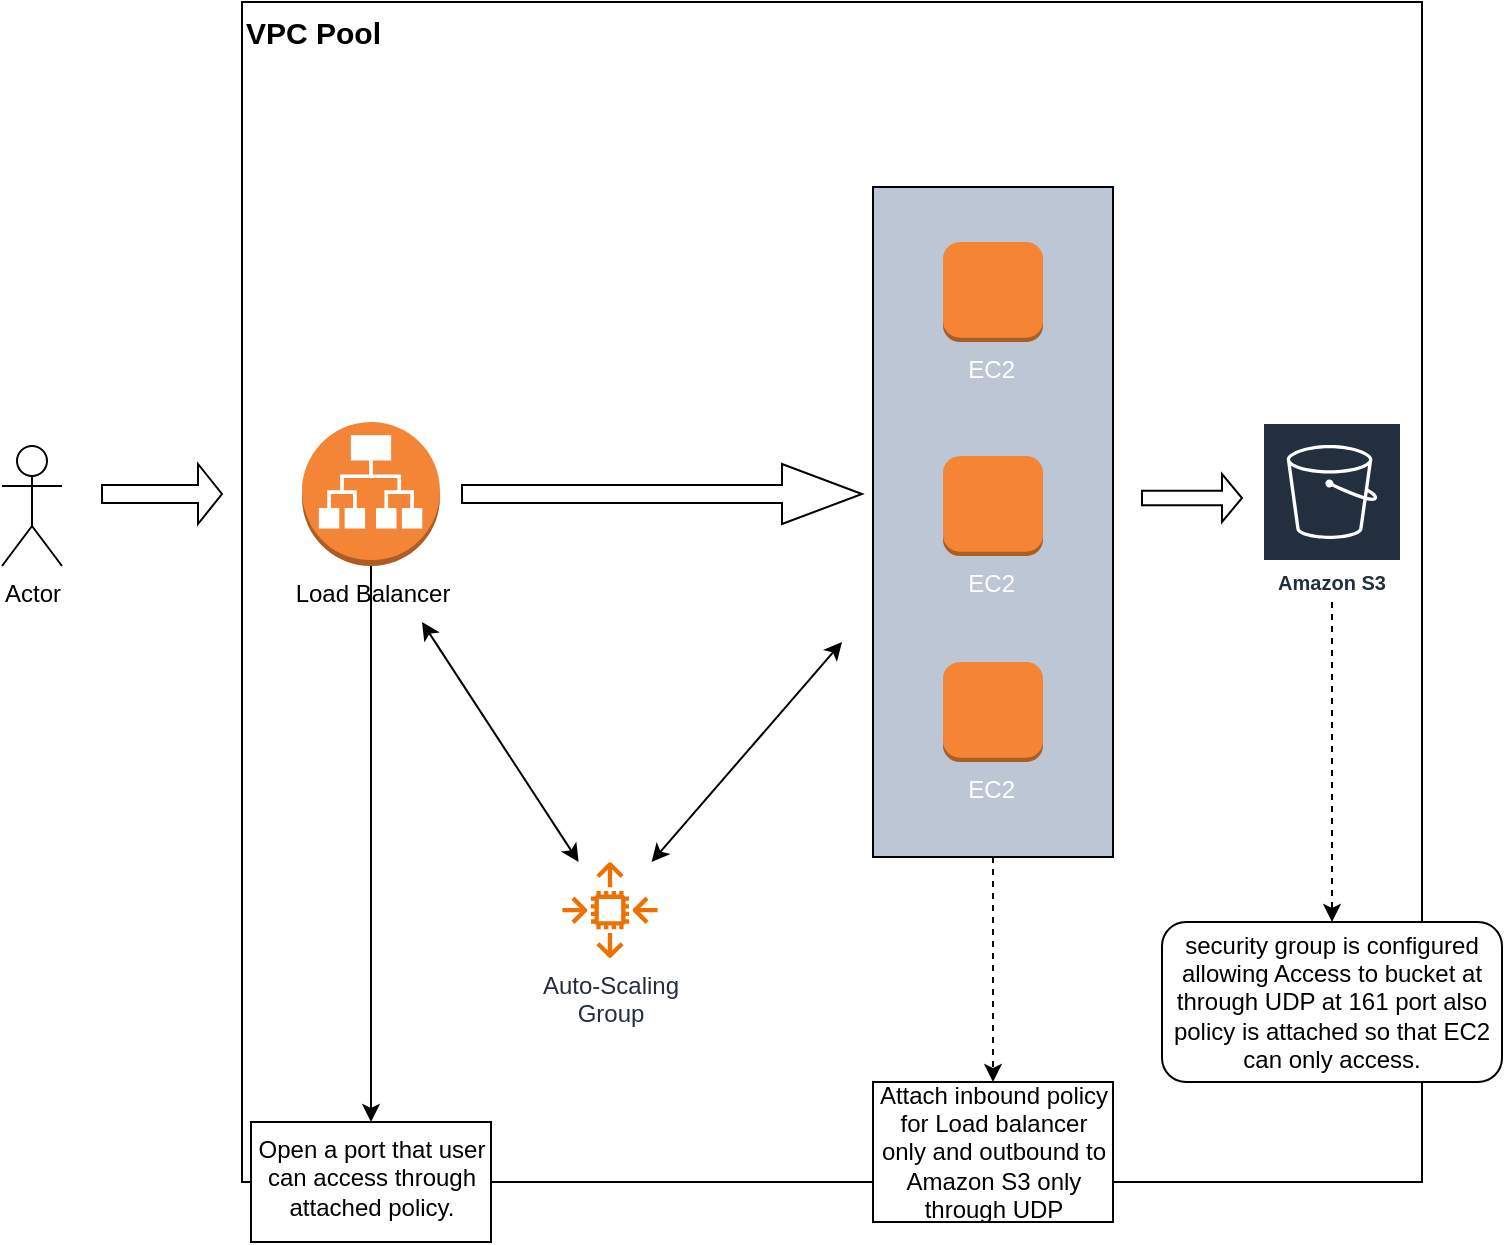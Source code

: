 <mxfile version="24.6.4" type="device">
  <diagram name="Page-1" id="-9OsC1TO6-S6ljZbmOX-">
    <mxGraphModel dx="984" dy="590" grid="1" gridSize="10" guides="1" tooltips="1" connect="1" arrows="1" fold="1" page="1" pageScale="1" pageWidth="827" pageHeight="1169" math="0" shadow="0">
      <root>
        <mxCell id="0" />
        <mxCell id="1" parent="0" />
        <mxCell id="WN1Grqr2-YKDf4w_fEuu-1" value="&lt;b&gt;&lt;font style=&quot;font-size: 15px;&quot;&gt;VPC Pool&lt;/font&gt;&lt;/b&gt;" style="whiteSpace=wrap;html=1;aspect=fixed;verticalAlign=top;align=left;" vertex="1" parent="1">
          <mxGeometry x="140" y="80" width="590" height="590" as="geometry" />
        </mxCell>
        <mxCell id="WN1Grqr2-YKDf4w_fEuu-35" value="" style="edgeStyle=orthogonalEdgeStyle;rounded=0;orthogonalLoop=1;jettySize=auto;html=1;" edge="1" parent="1" source="WN1Grqr2-YKDf4w_fEuu-2" target="WN1Grqr2-YKDf4w_fEuu-34">
          <mxGeometry relative="1" as="geometry" />
        </mxCell>
        <mxCell id="WN1Grqr2-YKDf4w_fEuu-2" value="&lt;div style=&quot;text-align: justify;&quot;&gt;&lt;span style=&quot;background-color: initial;&quot;&gt;Load Balancer&lt;/span&gt;&lt;/div&gt;" style="outlineConnect=0;dashed=0;verticalLabelPosition=bottom;verticalAlign=top;align=center;html=1;shape=mxgraph.aws3.application_load_balancer;fillColor=#F58536;gradientColor=none;rotation=0;" vertex="1" parent="1">
          <mxGeometry x="170" y="290" width="69" height="72" as="geometry" />
        </mxCell>
        <mxCell id="WN1Grqr2-YKDf4w_fEuu-3" value="Auto-Scaling&lt;div&gt;Group&lt;/div&gt;" style="sketch=0;outlineConnect=0;fontColor=#232F3E;gradientColor=none;fillColor=#ED7100;strokeColor=none;dashed=0;verticalLabelPosition=bottom;verticalAlign=top;align=center;html=1;fontSize=12;fontStyle=0;aspect=fixed;pointerEvents=1;shape=mxgraph.aws4.auto_scaling2;" vertex="1" parent="1">
          <mxGeometry x="300" y="510" width="48" height="48" as="geometry" />
        </mxCell>
        <mxCell id="WN1Grqr2-YKDf4w_fEuu-6" value="" style="endArrow=classic;startArrow=classic;html=1;rounded=0;" edge="1" parent="1" source="WN1Grqr2-YKDf4w_fEuu-3">
          <mxGeometry width="50" height="50" relative="1" as="geometry">
            <mxPoint x="300" y="490" as="sourcePoint" />
            <mxPoint x="230" y="390" as="targetPoint" />
          </mxGeometry>
        </mxCell>
        <mxCell id="WN1Grqr2-YKDf4w_fEuu-33" style="edgeStyle=orthogonalEdgeStyle;rounded=0;orthogonalLoop=1;jettySize=auto;html=1;exitX=1;exitY=0.5;exitDx=0;exitDy=0;dashed=1;" edge="1" parent="1" source="WN1Grqr2-YKDf4w_fEuu-9" target="WN1Grqr2-YKDf4w_fEuu-32">
          <mxGeometry relative="1" as="geometry" />
        </mxCell>
        <mxCell id="WN1Grqr2-YKDf4w_fEuu-9" value="" style="rounded=0;whiteSpace=wrap;html=1;rotation=90;fillColor=#bcc6d4;gradientColor=none;fontColor=#bcc7d4;" vertex="1" parent="1">
          <mxGeometry x="348" y="280" width="335" height="120" as="geometry" />
        </mxCell>
        <mxCell id="WN1Grqr2-YKDf4w_fEuu-8" value="EC2&amp;nbsp;" style="outlineConnect=0;dashed=0;verticalLabelPosition=bottom;verticalAlign=top;align=center;html=1;shape=mxgraph.aws3.instance;fillColor=#F58534;gradientColor=none;fontColor=#ffffff;" vertex="1" parent="1">
          <mxGeometry x="490.5" y="200" width="50" height="50" as="geometry" />
        </mxCell>
        <mxCell id="WN1Grqr2-YKDf4w_fEuu-12" value="" style="endArrow=classic;startArrow=classic;html=1;rounded=0;" edge="1" parent="1" source="WN1Grqr2-YKDf4w_fEuu-3">
          <mxGeometry width="50" height="50" relative="1" as="geometry">
            <mxPoint x="310" y="390" as="sourcePoint" />
            <mxPoint x="440" y="400" as="targetPoint" />
          </mxGeometry>
        </mxCell>
        <mxCell id="WN1Grqr2-YKDf4w_fEuu-14" value="" style="shape=singleArrow;whiteSpace=wrap;html=1;" vertex="1" parent="1">
          <mxGeometry x="250" y="311" width="200" height="30" as="geometry" />
        </mxCell>
        <mxCell id="WN1Grqr2-YKDf4w_fEuu-15" value="Actor" style="shape=umlActor;verticalLabelPosition=bottom;verticalAlign=top;html=1;outlineConnect=0;" vertex="1" parent="1">
          <mxGeometry x="20" y="302" width="30" height="60" as="geometry" />
        </mxCell>
        <mxCell id="WN1Grqr2-YKDf4w_fEuu-16" value="" style="shape=singleArrow;whiteSpace=wrap;html=1;" vertex="1" parent="1">
          <mxGeometry x="70" y="311" width="60" height="30" as="geometry" />
        </mxCell>
        <mxCell id="WN1Grqr2-YKDf4w_fEuu-22" value="" style="edgeStyle=orthogonalEdgeStyle;rounded=0;orthogonalLoop=1;jettySize=auto;html=1;dashed=1;" edge="1" parent="1" source="WN1Grqr2-YKDf4w_fEuu-18" target="WN1Grqr2-YKDf4w_fEuu-25">
          <mxGeometry relative="1" as="geometry">
            <mxPoint x="685" y="570" as="targetPoint" />
          </mxGeometry>
        </mxCell>
        <mxCell id="WN1Grqr2-YKDf4w_fEuu-18" value="Amazon S3" style="sketch=0;outlineConnect=0;fontColor=#232F3E;gradientColor=none;strokeColor=#ffffff;fillColor=#232F3E;dashed=0;verticalLabelPosition=middle;verticalAlign=bottom;align=center;html=1;whiteSpace=wrap;fontSize=10;fontStyle=1;spacing=3;shape=mxgraph.aws4.productIcon;prIcon=mxgraph.aws4.s3;" vertex="1" parent="1">
          <mxGeometry x="650" y="290" width="70" height="90" as="geometry" />
        </mxCell>
        <mxCell id="WN1Grqr2-YKDf4w_fEuu-20" value="" style="shape=singleArrow;whiteSpace=wrap;html=1;" vertex="1" parent="1">
          <mxGeometry x="590" y="316" width="50" height="24" as="geometry" />
        </mxCell>
        <mxCell id="WN1Grqr2-YKDf4w_fEuu-23" value="EC2&amp;nbsp;" style="outlineConnect=0;dashed=0;verticalLabelPosition=bottom;verticalAlign=top;align=center;html=1;shape=mxgraph.aws3.instance;fillColor=#F58534;gradientColor=none;fontColor=#ffffff;" vertex="1" parent="1">
          <mxGeometry x="490.5" y="307" width="50" height="50" as="geometry" />
        </mxCell>
        <mxCell id="WN1Grqr2-YKDf4w_fEuu-24" value="EC2&amp;nbsp;" style="outlineConnect=0;dashed=0;verticalLabelPosition=bottom;verticalAlign=top;align=center;html=1;shape=mxgraph.aws3.instance;fillColor=#F58534;gradientColor=none;fontColor=#ffffff;" vertex="1" parent="1">
          <mxGeometry x="490.5" y="410" width="50" height="50" as="geometry" />
        </mxCell>
        <mxCell id="WN1Grqr2-YKDf4w_fEuu-25" value="security group is configured allowing Access to bucket at through UDP at 161 port also policy is attached so that EC2 can only access." style="rounded=1;whiteSpace=wrap;html=1;" vertex="1" parent="1">
          <mxGeometry x="600" y="540" width="170" height="80" as="geometry" />
        </mxCell>
        <mxCell id="WN1Grqr2-YKDf4w_fEuu-32" value="Attach inbound policy for Load balancer only and outbound to Amazon S3 only through UDP" style="rounded=0;whiteSpace=wrap;html=1;" vertex="1" parent="1">
          <mxGeometry x="455.5" y="620" width="120" height="70" as="geometry" />
        </mxCell>
        <mxCell id="WN1Grqr2-YKDf4w_fEuu-34" value="Open a port that user can access through attached policy." style="whiteSpace=wrap;html=1;verticalAlign=top;dashed=0;fillStyle=solid;" vertex="1" parent="1">
          <mxGeometry x="144.5" y="640" width="120" height="60" as="geometry" />
        </mxCell>
      </root>
    </mxGraphModel>
  </diagram>
</mxfile>
